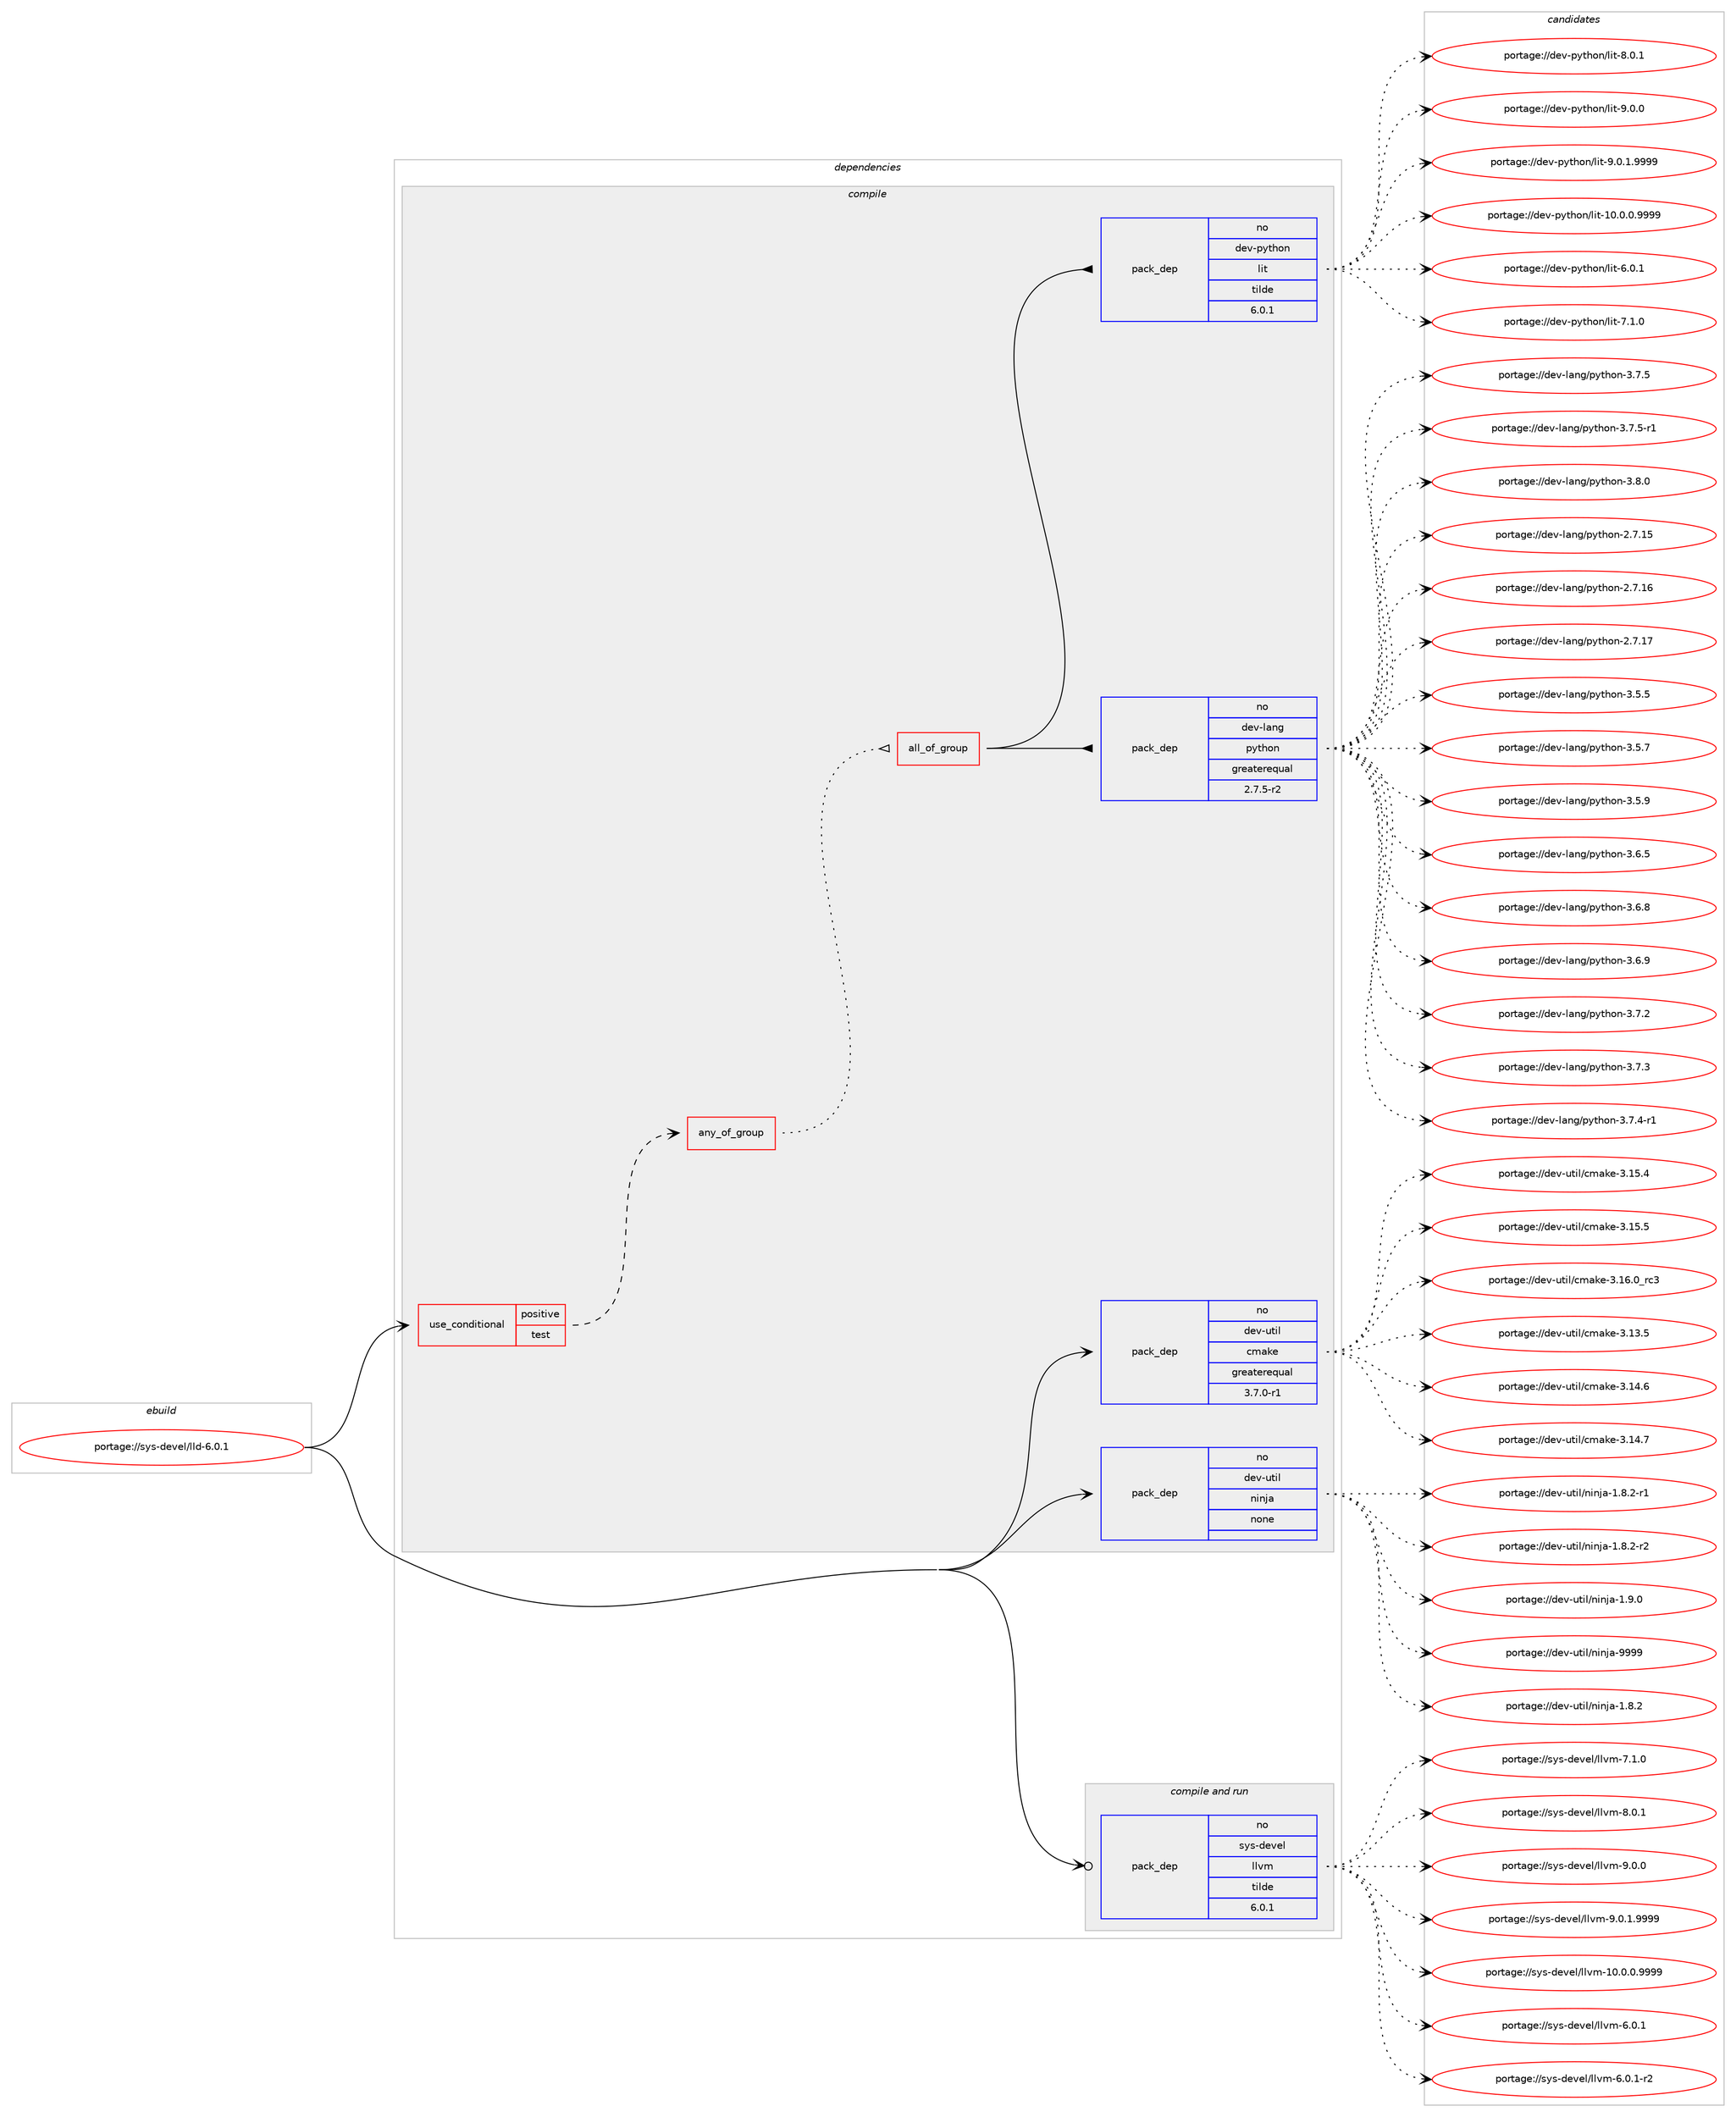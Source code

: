 digraph prolog {

# *************
# Graph options
# *************

newrank=true;
concentrate=true;
compound=true;
graph [rankdir=LR,fontname=Helvetica,fontsize=10,ranksep=1.5];#, ranksep=2.5, nodesep=0.2];
edge  [arrowhead=vee];
node  [fontname=Helvetica,fontsize=10];

# **********
# The ebuild
# **********

subgraph cluster_leftcol {
color=gray;
rank=same;
label=<<i>ebuild</i>>;
id [label="portage://sys-devel/lld-6.0.1", color=red, width=4, href="../sys-devel/lld-6.0.1.svg"];
}

# ****************
# The dependencies
# ****************

subgraph cluster_midcol {
color=gray;
label=<<i>dependencies</i>>;
subgraph cluster_compile {
fillcolor="#eeeeee";
style=filled;
label=<<i>compile</i>>;
subgraph cond102594 {
dependency423815 [label=<<TABLE BORDER="0" CELLBORDER="1" CELLSPACING="0" CELLPADDING="4"><TR><TD ROWSPAN="3" CELLPADDING="10">use_conditional</TD></TR><TR><TD>positive</TD></TR><TR><TD>test</TD></TR></TABLE>>, shape=none, color=red];
subgraph any6830 {
dependency423816 [label=<<TABLE BORDER="0" CELLBORDER="1" CELLSPACING="0" CELLPADDING="4"><TR><TD CELLPADDING="10">any_of_group</TD></TR></TABLE>>, shape=none, color=red];subgraph all230 {
dependency423817 [label=<<TABLE BORDER="0" CELLBORDER="1" CELLSPACING="0" CELLPADDING="4"><TR><TD CELLPADDING="10">all_of_group</TD></TR></TABLE>>, shape=none, color=red];subgraph pack314164 {
dependency423818 [label=<<TABLE BORDER="0" CELLBORDER="1" CELLSPACING="0" CELLPADDING="4" WIDTH="220"><TR><TD ROWSPAN="6" CELLPADDING="30">pack_dep</TD></TR><TR><TD WIDTH="110">no</TD></TR><TR><TD>dev-lang</TD></TR><TR><TD>python</TD></TR><TR><TD>greaterequal</TD></TR><TR><TD>2.7.5-r2</TD></TR></TABLE>>, shape=none, color=blue];
}
dependency423817:e -> dependency423818:w [weight=20,style="solid",arrowhead="inv"];
subgraph pack314165 {
dependency423819 [label=<<TABLE BORDER="0" CELLBORDER="1" CELLSPACING="0" CELLPADDING="4" WIDTH="220"><TR><TD ROWSPAN="6" CELLPADDING="30">pack_dep</TD></TR><TR><TD WIDTH="110">no</TD></TR><TR><TD>dev-python</TD></TR><TR><TD>lit</TD></TR><TR><TD>tilde</TD></TR><TR><TD>6.0.1</TD></TR></TABLE>>, shape=none, color=blue];
}
dependency423817:e -> dependency423819:w [weight=20,style="solid",arrowhead="inv"];
}
dependency423816:e -> dependency423817:w [weight=20,style="dotted",arrowhead="oinv"];
}
dependency423815:e -> dependency423816:w [weight=20,style="dashed",arrowhead="vee"];
}
id:e -> dependency423815:w [weight=20,style="solid",arrowhead="vee"];
subgraph pack314166 {
dependency423820 [label=<<TABLE BORDER="0" CELLBORDER="1" CELLSPACING="0" CELLPADDING="4" WIDTH="220"><TR><TD ROWSPAN="6" CELLPADDING="30">pack_dep</TD></TR><TR><TD WIDTH="110">no</TD></TR><TR><TD>dev-util</TD></TR><TR><TD>cmake</TD></TR><TR><TD>greaterequal</TD></TR><TR><TD>3.7.0-r1</TD></TR></TABLE>>, shape=none, color=blue];
}
id:e -> dependency423820:w [weight=20,style="solid",arrowhead="vee"];
subgraph pack314167 {
dependency423821 [label=<<TABLE BORDER="0" CELLBORDER="1" CELLSPACING="0" CELLPADDING="4" WIDTH="220"><TR><TD ROWSPAN="6" CELLPADDING="30">pack_dep</TD></TR><TR><TD WIDTH="110">no</TD></TR><TR><TD>dev-util</TD></TR><TR><TD>ninja</TD></TR><TR><TD>none</TD></TR><TR><TD></TD></TR></TABLE>>, shape=none, color=blue];
}
id:e -> dependency423821:w [weight=20,style="solid",arrowhead="vee"];
}
subgraph cluster_compileandrun {
fillcolor="#eeeeee";
style=filled;
label=<<i>compile and run</i>>;
subgraph pack314168 {
dependency423822 [label=<<TABLE BORDER="0" CELLBORDER="1" CELLSPACING="0" CELLPADDING="4" WIDTH="220"><TR><TD ROWSPAN="6" CELLPADDING="30">pack_dep</TD></TR><TR><TD WIDTH="110">no</TD></TR><TR><TD>sys-devel</TD></TR><TR><TD>llvm</TD></TR><TR><TD>tilde</TD></TR><TR><TD>6.0.1</TD></TR></TABLE>>, shape=none, color=blue];
}
id:e -> dependency423822:w [weight=20,style="solid",arrowhead="odotvee"];
}
subgraph cluster_run {
fillcolor="#eeeeee";
style=filled;
label=<<i>run</i>>;
}
}

# **************
# The candidates
# **************

subgraph cluster_choices {
rank=same;
color=gray;
label=<<i>candidates</i>>;

subgraph choice314164 {
color=black;
nodesep=1;
choiceportage10010111845108971101034711212111610411111045504655464953 [label="portage://dev-lang/python-2.7.15", color=red, width=4,href="../dev-lang/python-2.7.15.svg"];
choiceportage10010111845108971101034711212111610411111045504655464954 [label="portage://dev-lang/python-2.7.16", color=red, width=4,href="../dev-lang/python-2.7.16.svg"];
choiceportage10010111845108971101034711212111610411111045504655464955 [label="portage://dev-lang/python-2.7.17", color=red, width=4,href="../dev-lang/python-2.7.17.svg"];
choiceportage100101118451089711010347112121116104111110455146534653 [label="portage://dev-lang/python-3.5.5", color=red, width=4,href="../dev-lang/python-3.5.5.svg"];
choiceportage100101118451089711010347112121116104111110455146534655 [label="portage://dev-lang/python-3.5.7", color=red, width=4,href="../dev-lang/python-3.5.7.svg"];
choiceportage100101118451089711010347112121116104111110455146534657 [label="portage://dev-lang/python-3.5.9", color=red, width=4,href="../dev-lang/python-3.5.9.svg"];
choiceportage100101118451089711010347112121116104111110455146544653 [label="portage://dev-lang/python-3.6.5", color=red, width=4,href="../dev-lang/python-3.6.5.svg"];
choiceportage100101118451089711010347112121116104111110455146544656 [label="portage://dev-lang/python-3.6.8", color=red, width=4,href="../dev-lang/python-3.6.8.svg"];
choiceportage100101118451089711010347112121116104111110455146544657 [label="portage://dev-lang/python-3.6.9", color=red, width=4,href="../dev-lang/python-3.6.9.svg"];
choiceportage100101118451089711010347112121116104111110455146554650 [label="portage://dev-lang/python-3.7.2", color=red, width=4,href="../dev-lang/python-3.7.2.svg"];
choiceportage100101118451089711010347112121116104111110455146554651 [label="portage://dev-lang/python-3.7.3", color=red, width=4,href="../dev-lang/python-3.7.3.svg"];
choiceportage1001011184510897110103471121211161041111104551465546524511449 [label="portage://dev-lang/python-3.7.4-r1", color=red, width=4,href="../dev-lang/python-3.7.4-r1.svg"];
choiceportage100101118451089711010347112121116104111110455146554653 [label="portage://dev-lang/python-3.7.5", color=red, width=4,href="../dev-lang/python-3.7.5.svg"];
choiceportage1001011184510897110103471121211161041111104551465546534511449 [label="portage://dev-lang/python-3.7.5-r1", color=red, width=4,href="../dev-lang/python-3.7.5-r1.svg"];
choiceportage100101118451089711010347112121116104111110455146564648 [label="portage://dev-lang/python-3.8.0", color=red, width=4,href="../dev-lang/python-3.8.0.svg"];
dependency423818:e -> choiceportage10010111845108971101034711212111610411111045504655464953:w [style=dotted,weight="100"];
dependency423818:e -> choiceportage10010111845108971101034711212111610411111045504655464954:w [style=dotted,weight="100"];
dependency423818:e -> choiceportage10010111845108971101034711212111610411111045504655464955:w [style=dotted,weight="100"];
dependency423818:e -> choiceportage100101118451089711010347112121116104111110455146534653:w [style=dotted,weight="100"];
dependency423818:e -> choiceportage100101118451089711010347112121116104111110455146534655:w [style=dotted,weight="100"];
dependency423818:e -> choiceportage100101118451089711010347112121116104111110455146534657:w [style=dotted,weight="100"];
dependency423818:e -> choiceportage100101118451089711010347112121116104111110455146544653:w [style=dotted,weight="100"];
dependency423818:e -> choiceportage100101118451089711010347112121116104111110455146544656:w [style=dotted,weight="100"];
dependency423818:e -> choiceportage100101118451089711010347112121116104111110455146544657:w [style=dotted,weight="100"];
dependency423818:e -> choiceportage100101118451089711010347112121116104111110455146554650:w [style=dotted,weight="100"];
dependency423818:e -> choiceportage100101118451089711010347112121116104111110455146554651:w [style=dotted,weight="100"];
dependency423818:e -> choiceportage1001011184510897110103471121211161041111104551465546524511449:w [style=dotted,weight="100"];
dependency423818:e -> choiceportage100101118451089711010347112121116104111110455146554653:w [style=dotted,weight="100"];
dependency423818:e -> choiceportage1001011184510897110103471121211161041111104551465546534511449:w [style=dotted,weight="100"];
dependency423818:e -> choiceportage100101118451089711010347112121116104111110455146564648:w [style=dotted,weight="100"];
}
subgraph choice314165 {
color=black;
nodesep=1;
choiceportage1001011184511212111610411111047108105116454948464846484657575757 [label="portage://dev-python/lit-10.0.0.9999", color=red, width=4,href="../dev-python/lit-10.0.0.9999.svg"];
choiceportage1001011184511212111610411111047108105116455446484649 [label="portage://dev-python/lit-6.0.1", color=red, width=4,href="../dev-python/lit-6.0.1.svg"];
choiceportage1001011184511212111610411111047108105116455546494648 [label="portage://dev-python/lit-7.1.0", color=red, width=4,href="../dev-python/lit-7.1.0.svg"];
choiceportage1001011184511212111610411111047108105116455646484649 [label="portage://dev-python/lit-8.0.1", color=red, width=4,href="../dev-python/lit-8.0.1.svg"];
choiceportage1001011184511212111610411111047108105116455746484648 [label="portage://dev-python/lit-9.0.0", color=red, width=4,href="../dev-python/lit-9.0.0.svg"];
choiceportage10010111845112121116104111110471081051164557464846494657575757 [label="portage://dev-python/lit-9.0.1.9999", color=red, width=4,href="../dev-python/lit-9.0.1.9999.svg"];
dependency423819:e -> choiceportage1001011184511212111610411111047108105116454948464846484657575757:w [style=dotted,weight="100"];
dependency423819:e -> choiceportage1001011184511212111610411111047108105116455446484649:w [style=dotted,weight="100"];
dependency423819:e -> choiceportage1001011184511212111610411111047108105116455546494648:w [style=dotted,weight="100"];
dependency423819:e -> choiceportage1001011184511212111610411111047108105116455646484649:w [style=dotted,weight="100"];
dependency423819:e -> choiceportage1001011184511212111610411111047108105116455746484648:w [style=dotted,weight="100"];
dependency423819:e -> choiceportage10010111845112121116104111110471081051164557464846494657575757:w [style=dotted,weight="100"];
}
subgraph choice314166 {
color=black;
nodesep=1;
choiceportage1001011184511711610510847991099710710145514649514653 [label="portage://dev-util/cmake-3.13.5", color=red, width=4,href="../dev-util/cmake-3.13.5.svg"];
choiceportage1001011184511711610510847991099710710145514649524654 [label="portage://dev-util/cmake-3.14.6", color=red, width=4,href="../dev-util/cmake-3.14.6.svg"];
choiceportage1001011184511711610510847991099710710145514649524655 [label="portage://dev-util/cmake-3.14.7", color=red, width=4,href="../dev-util/cmake-3.14.7.svg"];
choiceportage1001011184511711610510847991099710710145514649534652 [label="portage://dev-util/cmake-3.15.4", color=red, width=4,href="../dev-util/cmake-3.15.4.svg"];
choiceportage1001011184511711610510847991099710710145514649534653 [label="portage://dev-util/cmake-3.15.5", color=red, width=4,href="../dev-util/cmake-3.15.5.svg"];
choiceportage1001011184511711610510847991099710710145514649544648951149951 [label="portage://dev-util/cmake-3.16.0_rc3", color=red, width=4,href="../dev-util/cmake-3.16.0_rc3.svg"];
dependency423820:e -> choiceportage1001011184511711610510847991099710710145514649514653:w [style=dotted,weight="100"];
dependency423820:e -> choiceportage1001011184511711610510847991099710710145514649524654:w [style=dotted,weight="100"];
dependency423820:e -> choiceportage1001011184511711610510847991099710710145514649524655:w [style=dotted,weight="100"];
dependency423820:e -> choiceportage1001011184511711610510847991099710710145514649534652:w [style=dotted,weight="100"];
dependency423820:e -> choiceportage1001011184511711610510847991099710710145514649534653:w [style=dotted,weight="100"];
dependency423820:e -> choiceportage1001011184511711610510847991099710710145514649544648951149951:w [style=dotted,weight="100"];
}
subgraph choice314167 {
color=black;
nodesep=1;
choiceportage100101118451171161051084711010511010697454946564650 [label="portage://dev-util/ninja-1.8.2", color=red, width=4,href="../dev-util/ninja-1.8.2.svg"];
choiceportage1001011184511711610510847110105110106974549465646504511449 [label="portage://dev-util/ninja-1.8.2-r1", color=red, width=4,href="../dev-util/ninja-1.8.2-r1.svg"];
choiceportage1001011184511711610510847110105110106974549465646504511450 [label="portage://dev-util/ninja-1.8.2-r2", color=red, width=4,href="../dev-util/ninja-1.8.2-r2.svg"];
choiceportage100101118451171161051084711010511010697454946574648 [label="portage://dev-util/ninja-1.9.0", color=red, width=4,href="../dev-util/ninja-1.9.0.svg"];
choiceportage1001011184511711610510847110105110106974557575757 [label="portage://dev-util/ninja-9999", color=red, width=4,href="../dev-util/ninja-9999.svg"];
dependency423821:e -> choiceportage100101118451171161051084711010511010697454946564650:w [style=dotted,weight="100"];
dependency423821:e -> choiceportage1001011184511711610510847110105110106974549465646504511449:w [style=dotted,weight="100"];
dependency423821:e -> choiceportage1001011184511711610510847110105110106974549465646504511450:w [style=dotted,weight="100"];
dependency423821:e -> choiceportage100101118451171161051084711010511010697454946574648:w [style=dotted,weight="100"];
dependency423821:e -> choiceportage1001011184511711610510847110105110106974557575757:w [style=dotted,weight="100"];
}
subgraph choice314168 {
color=black;
nodesep=1;
choiceportage1151211154510010111810110847108108118109454948464846484657575757 [label="portage://sys-devel/llvm-10.0.0.9999", color=red, width=4,href="../sys-devel/llvm-10.0.0.9999.svg"];
choiceportage1151211154510010111810110847108108118109455446484649 [label="portage://sys-devel/llvm-6.0.1", color=red, width=4,href="../sys-devel/llvm-6.0.1.svg"];
choiceportage11512111545100101118101108471081081181094554464846494511450 [label="portage://sys-devel/llvm-6.0.1-r2", color=red, width=4,href="../sys-devel/llvm-6.0.1-r2.svg"];
choiceportage1151211154510010111810110847108108118109455546494648 [label="portage://sys-devel/llvm-7.1.0", color=red, width=4,href="../sys-devel/llvm-7.1.0.svg"];
choiceportage1151211154510010111810110847108108118109455646484649 [label="portage://sys-devel/llvm-8.0.1", color=red, width=4,href="../sys-devel/llvm-8.0.1.svg"];
choiceportage1151211154510010111810110847108108118109455746484648 [label="portage://sys-devel/llvm-9.0.0", color=red, width=4,href="../sys-devel/llvm-9.0.0.svg"];
choiceportage11512111545100101118101108471081081181094557464846494657575757 [label="portage://sys-devel/llvm-9.0.1.9999", color=red, width=4,href="../sys-devel/llvm-9.0.1.9999.svg"];
dependency423822:e -> choiceportage1151211154510010111810110847108108118109454948464846484657575757:w [style=dotted,weight="100"];
dependency423822:e -> choiceportage1151211154510010111810110847108108118109455446484649:w [style=dotted,weight="100"];
dependency423822:e -> choiceportage11512111545100101118101108471081081181094554464846494511450:w [style=dotted,weight="100"];
dependency423822:e -> choiceportage1151211154510010111810110847108108118109455546494648:w [style=dotted,weight="100"];
dependency423822:e -> choiceportage1151211154510010111810110847108108118109455646484649:w [style=dotted,weight="100"];
dependency423822:e -> choiceportage1151211154510010111810110847108108118109455746484648:w [style=dotted,weight="100"];
dependency423822:e -> choiceportage11512111545100101118101108471081081181094557464846494657575757:w [style=dotted,weight="100"];
}
}

}
